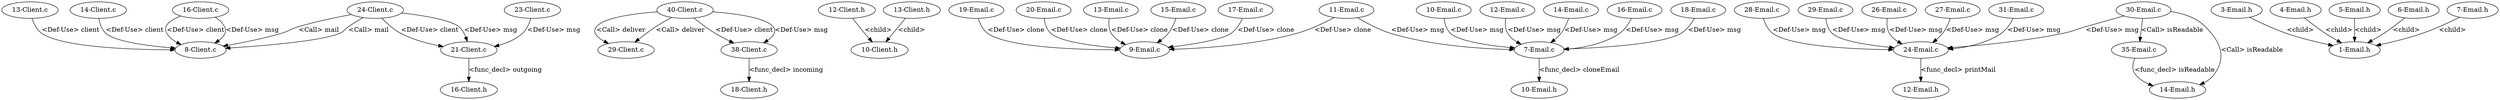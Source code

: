 digraph {
37 [label = "8-Client.c"];
38 [label = "13-Client.c"];
38 -> 37[label="<Def-Use> client"];
39 [label = "14-Client.c"];
39 -> 37[label="<Def-Use> client"];
40 [label = "16-Client.c"];
40 -> 37[label="<Def-Use> client"];
40 -> 37[label="<Def-Use> msg"];
41 [label = "21-Client.c"];
42 [label = "23-Client.c"];
42 -> 41[label="<Def-Use> msg"];
43 [label = "24-Client.c"];
43 -> 37[label="<Call> mail"];
43 -> 41[label="<Def-Use> client"];
43 -> 41[label="<Def-Use> msg"];
44 [label = "29-Client.c"];
45 [label = "38-Client.c"];
46 [label = "40-Client.c"];
46 -> 44[label="<Call> deliver"];
46 -> 45[label="<Def-Use> client"];
46 -> 45[label="<Def-Use> msg"];
47 [label = "10-Client.h"];
48 [label = "12-Client.h"];
49 [label = "13-Client.h"];
48 -> 47[label="<child>"];
49 -> 47[label="<child>"];
50 [label = "16-Client.h"];
51 [label = "18-Client.h"];
52 [label = "7-Email.c"];
53 [label = "9-Email.c"];
54 [label = "10-Email.c"];
54 -> 52[label="<Def-Use> msg"];
55 [label = "11-Email.c"];
55 -> 53[label="<Def-Use> clone"];
55 -> 52[label="<Def-Use> msg"];
56 [label = "12-Email.c"];
56 -> 52[label="<Def-Use> msg"];
57 [label = "13-Email.c"];
57 -> 53[label="<Def-Use> clone"];
58 [label = "14-Email.c"];
58 -> 52[label="<Def-Use> msg"];
59 [label = "15-Email.c"];
59 -> 53[label="<Def-Use> clone"];
60 [label = "16-Email.c"];
60 -> 52[label="<Def-Use> msg"];
61 [label = "17-Email.c"];
61 -> 53[label="<Def-Use> clone"];
62 [label = "18-Email.c"];
62 -> 52[label="<Def-Use> msg"];
63 [label = "19-Email.c"];
63 -> 53[label="<Def-Use> clone"];
64 [label = "20-Email.c"];
64 -> 53[label="<Def-Use> clone"];
65 [label = "24-Email.c"];
66 [label = "26-Email.c"];
66 -> 65[label="<Def-Use> msg"];
67 [label = "27-Email.c"];
67 -> 65[label="<Def-Use> msg"];
68 [label = "28-Email.c"];
68 -> 65[label="<Def-Use> msg"];
69 [label = "29-Email.c"];
69 -> 65[label="<Def-Use> msg"];
70 [label = "30-Email.c"];
70 -> 65[label="<Def-Use> msg"];
71 [label = "31-Email.c"];
71 -> 65[label="<Def-Use> msg"];
72 [label = "35-Email.c"];
73 [label = "1-Email.h"];
74 [label = "3-Email.h"];
75 [label = "4-Email.h"];
76 [label = "5-Email.h"];
77 [label = "6-Email.h"];
78 [label = "7-Email.h"];
76 -> 73[label="<child>"];
75 -> 73[label="<child>"];
78 -> 73[label="<child>"];
77 -> 73[label="<child>"];
74 -> 73[label="<child>"];
79 [label = "10-Email.h"];
80 [label = "12-Email.h"];
81 [label = "14-Email.h"];
43 -> 37[label="<Call> mail"];
46 -> 44[label="<Call> deliver"];
70 -> 72[label="<Call> isReadable"];
70 -> 81[label="<Call> isReadable"];
65 -> 80[label="<func_decl> printMail"];
45 -> 51[label="<func_decl> incoming"];
41 -> 50[label="<func_decl> outgoing"];
72 -> 81[label="<func_decl> isReadable"];
52 -> 79[label="<func_decl> cloneEmail"];
}